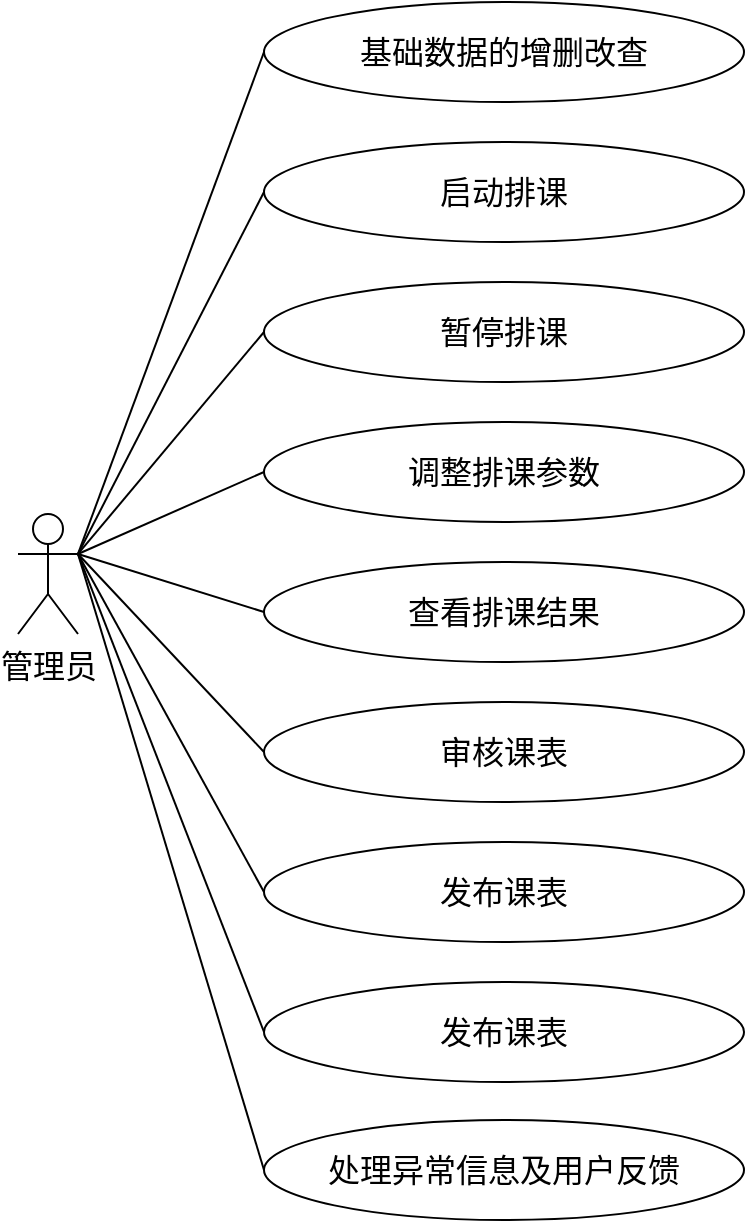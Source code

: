 <mxfile version="25.0.3">
  <diagram name="第 1 页" id="iBCcbAIl5xJ82POdG3NF">
    <mxGraphModel dx="2066" dy="1141" grid="1" gridSize="10" guides="1" tooltips="1" connect="1" arrows="1" fold="1" page="1" pageScale="1" pageWidth="5000" pageHeight="5000" math="0" shadow="0">
      <root>
        <mxCell id="0" />
        <mxCell id="1" parent="0" />
        <mxCell id="y1nobqfwPycfZOGXGUGH-1" value="管理员" style="shape=umlActor;verticalLabelPosition=bottom;verticalAlign=top;html=1;outlineConnect=0;fontSize=16;" vertex="1" parent="1">
          <mxGeometry x="157" y="380" width="30" height="60" as="geometry" />
        </mxCell>
        <mxCell id="y1nobqfwPycfZOGXGUGH-4" value="基础数据的增删改查" style="ellipse;whiteSpace=wrap;html=1;fontSize=16;" vertex="1" parent="1">
          <mxGeometry x="280" y="124" width="240" height="50" as="geometry" />
        </mxCell>
        <mxCell id="y1nobqfwPycfZOGXGUGH-6" value="启动排课" style="ellipse;whiteSpace=wrap;html=1;fontSize=16;" vertex="1" parent="1">
          <mxGeometry x="280" y="194" width="240" height="50" as="geometry" />
        </mxCell>
        <mxCell id="y1nobqfwPycfZOGXGUGH-7" value="暂停排课" style="ellipse;whiteSpace=wrap;html=1;fontSize=16;" vertex="1" parent="1">
          <mxGeometry x="280" y="264" width="240" height="50" as="geometry" />
        </mxCell>
        <mxCell id="y1nobqfwPycfZOGXGUGH-8" value="调整排课参数" style="ellipse;whiteSpace=wrap;html=1;fontSize=16;" vertex="1" parent="1">
          <mxGeometry x="280" y="334" width="240" height="50" as="geometry" />
        </mxCell>
        <mxCell id="y1nobqfwPycfZOGXGUGH-9" value="查看排课结果" style="ellipse;whiteSpace=wrap;html=1;fontSize=16;" vertex="1" parent="1">
          <mxGeometry x="280" y="404" width="240" height="50" as="geometry" />
        </mxCell>
        <mxCell id="y1nobqfwPycfZOGXGUGH-10" value="审核课表" style="ellipse;whiteSpace=wrap;html=1;fontSize=16;" vertex="1" parent="1">
          <mxGeometry x="280" y="474" width="240" height="50" as="geometry" />
        </mxCell>
        <mxCell id="y1nobqfwPycfZOGXGUGH-11" value="发布课表" style="ellipse;whiteSpace=wrap;html=1;fontSize=16;" vertex="1" parent="1">
          <mxGeometry x="280" y="544" width="240" height="50" as="geometry" />
        </mxCell>
        <mxCell id="y1nobqfwPycfZOGXGUGH-12" value="发布课表" style="ellipse;whiteSpace=wrap;html=1;fontSize=16;" vertex="1" parent="1">
          <mxGeometry x="280" y="614" width="240" height="50" as="geometry" />
        </mxCell>
        <mxCell id="y1nobqfwPycfZOGXGUGH-13" value="处理异常信息及用户反馈" style="ellipse;whiteSpace=wrap;html=1;fontSize=16;" vertex="1" parent="1">
          <mxGeometry x="280" y="683" width="240" height="50" as="geometry" />
        </mxCell>
        <mxCell id="y1nobqfwPycfZOGXGUGH-15" value="" style="endArrow=none;html=1;rounded=0;entryX=0;entryY=0.5;entryDx=0;entryDy=0;exitX=1;exitY=0.333;exitDx=0;exitDy=0;exitPerimeter=0;fontSize=16;" edge="1" parent="1" source="y1nobqfwPycfZOGXGUGH-1" target="y1nobqfwPycfZOGXGUGH-4">
          <mxGeometry relative="1" as="geometry">
            <mxPoint x="440" y="580" as="sourcePoint" />
            <mxPoint x="600" y="580" as="targetPoint" />
          </mxGeometry>
        </mxCell>
        <mxCell id="y1nobqfwPycfZOGXGUGH-16" value="" style="endArrow=none;html=1;rounded=0;entryX=0;entryY=0.5;entryDx=0;entryDy=0;exitX=1;exitY=0.333;exitDx=0;exitDy=0;exitPerimeter=0;fontSize=16;" edge="1" parent="1" source="y1nobqfwPycfZOGXGUGH-1" target="y1nobqfwPycfZOGXGUGH-6">
          <mxGeometry relative="1" as="geometry">
            <mxPoint x="190" y="400" as="sourcePoint" />
            <mxPoint x="290" y="196" as="targetPoint" />
          </mxGeometry>
        </mxCell>
        <mxCell id="y1nobqfwPycfZOGXGUGH-17" value="" style="endArrow=none;html=1;rounded=0;entryX=0;entryY=0.5;entryDx=0;entryDy=0;exitX=1;exitY=0.333;exitDx=0;exitDy=0;exitPerimeter=0;fontSize=16;" edge="1" parent="1" source="y1nobqfwPycfZOGXGUGH-1" target="y1nobqfwPycfZOGXGUGH-10">
          <mxGeometry relative="1" as="geometry">
            <mxPoint x="240" y="430" as="sourcePoint" />
            <mxPoint x="300" y="206" as="targetPoint" />
          </mxGeometry>
        </mxCell>
        <mxCell id="y1nobqfwPycfZOGXGUGH-18" value="" style="endArrow=none;html=1;rounded=0;entryX=0;entryY=0.5;entryDx=0;entryDy=0;exitX=1;exitY=0.333;exitDx=0;exitDy=0;exitPerimeter=0;fontSize=16;" edge="1" parent="1" source="y1nobqfwPycfZOGXGUGH-1" target="y1nobqfwPycfZOGXGUGH-11">
          <mxGeometry relative="1" as="geometry">
            <mxPoint x="217" y="430" as="sourcePoint" />
            <mxPoint x="310" y="216" as="targetPoint" />
          </mxGeometry>
        </mxCell>
        <mxCell id="y1nobqfwPycfZOGXGUGH-19" value="" style="endArrow=none;html=1;rounded=0;entryX=0;entryY=0.5;entryDx=0;entryDy=0;exitX=1;exitY=0.333;exitDx=0;exitDy=0;exitPerimeter=0;fontSize=16;" edge="1" parent="1" source="y1nobqfwPycfZOGXGUGH-1" target="y1nobqfwPycfZOGXGUGH-12">
          <mxGeometry relative="1" as="geometry">
            <mxPoint x="227" y="440" as="sourcePoint" />
            <mxPoint x="320" y="226" as="targetPoint" />
          </mxGeometry>
        </mxCell>
        <mxCell id="y1nobqfwPycfZOGXGUGH-20" value="" style="endArrow=none;html=1;rounded=0;entryX=0;entryY=0.5;entryDx=0;entryDy=0;exitX=1;exitY=0.333;exitDx=0;exitDy=0;exitPerimeter=0;fontSize=16;" edge="1" parent="1" source="y1nobqfwPycfZOGXGUGH-1" target="y1nobqfwPycfZOGXGUGH-13">
          <mxGeometry relative="1" as="geometry">
            <mxPoint x="237" y="450" as="sourcePoint" />
            <mxPoint x="330" y="236" as="targetPoint" />
          </mxGeometry>
        </mxCell>
        <mxCell id="y1nobqfwPycfZOGXGUGH-21" value="" style="endArrow=none;html=1;rounded=0;exitX=1;exitY=0.333;exitDx=0;exitDy=0;exitPerimeter=0;entryX=0;entryY=0.5;entryDx=0;entryDy=0;fontSize=16;" edge="1" parent="1" source="y1nobqfwPycfZOGXGUGH-1" target="y1nobqfwPycfZOGXGUGH-7">
          <mxGeometry relative="1" as="geometry">
            <mxPoint x="290" y="830" as="sourcePoint" />
            <mxPoint x="450" y="830" as="targetPoint" />
          </mxGeometry>
        </mxCell>
        <mxCell id="y1nobqfwPycfZOGXGUGH-22" value="" style="endArrow=none;html=1;rounded=0;exitX=1;exitY=0.333;exitDx=0;exitDy=0;exitPerimeter=0;entryX=0;entryY=0.5;entryDx=0;entryDy=0;fontSize=16;" edge="1" parent="1" source="y1nobqfwPycfZOGXGUGH-1" target="y1nobqfwPycfZOGXGUGH-8">
          <mxGeometry relative="1" as="geometry">
            <mxPoint x="290" y="860" as="sourcePoint" />
            <mxPoint x="450" y="860" as="targetPoint" />
          </mxGeometry>
        </mxCell>
        <mxCell id="y1nobqfwPycfZOGXGUGH-23" value="" style="endArrow=none;html=1;rounded=0;exitX=1;exitY=0.333;exitDx=0;exitDy=0;exitPerimeter=0;entryX=0;entryY=0.5;entryDx=0;entryDy=0;fontSize=16;" edge="1" parent="1" source="y1nobqfwPycfZOGXGUGH-1" target="y1nobqfwPycfZOGXGUGH-9">
          <mxGeometry relative="1" as="geometry">
            <mxPoint x="440" y="580" as="sourcePoint" />
            <mxPoint x="600" y="580" as="targetPoint" />
          </mxGeometry>
        </mxCell>
      </root>
    </mxGraphModel>
  </diagram>
</mxfile>
